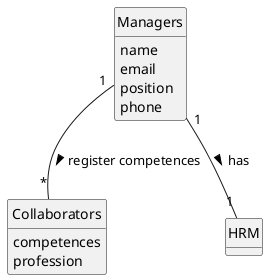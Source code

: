 @startuml
skinparam monochrome true
skinparam packageStyle rectangle
skinparam shadowing false

'left to right direction

skinparam classAttributeIconSize 0

hide circle
hide methods

'title Domain Model

'class Platform {
'  -description
'}
class Collaborators{
    competences
    profession
}
class Managers {
    name
    email
    position
    phone
}
class HRM{
}
Managers"1" -- "1"HRM: has >
Managers "1" -- "*"Collaborators: register competences >
'Employee "0..1" -- "1" User: acts as >
@enduml